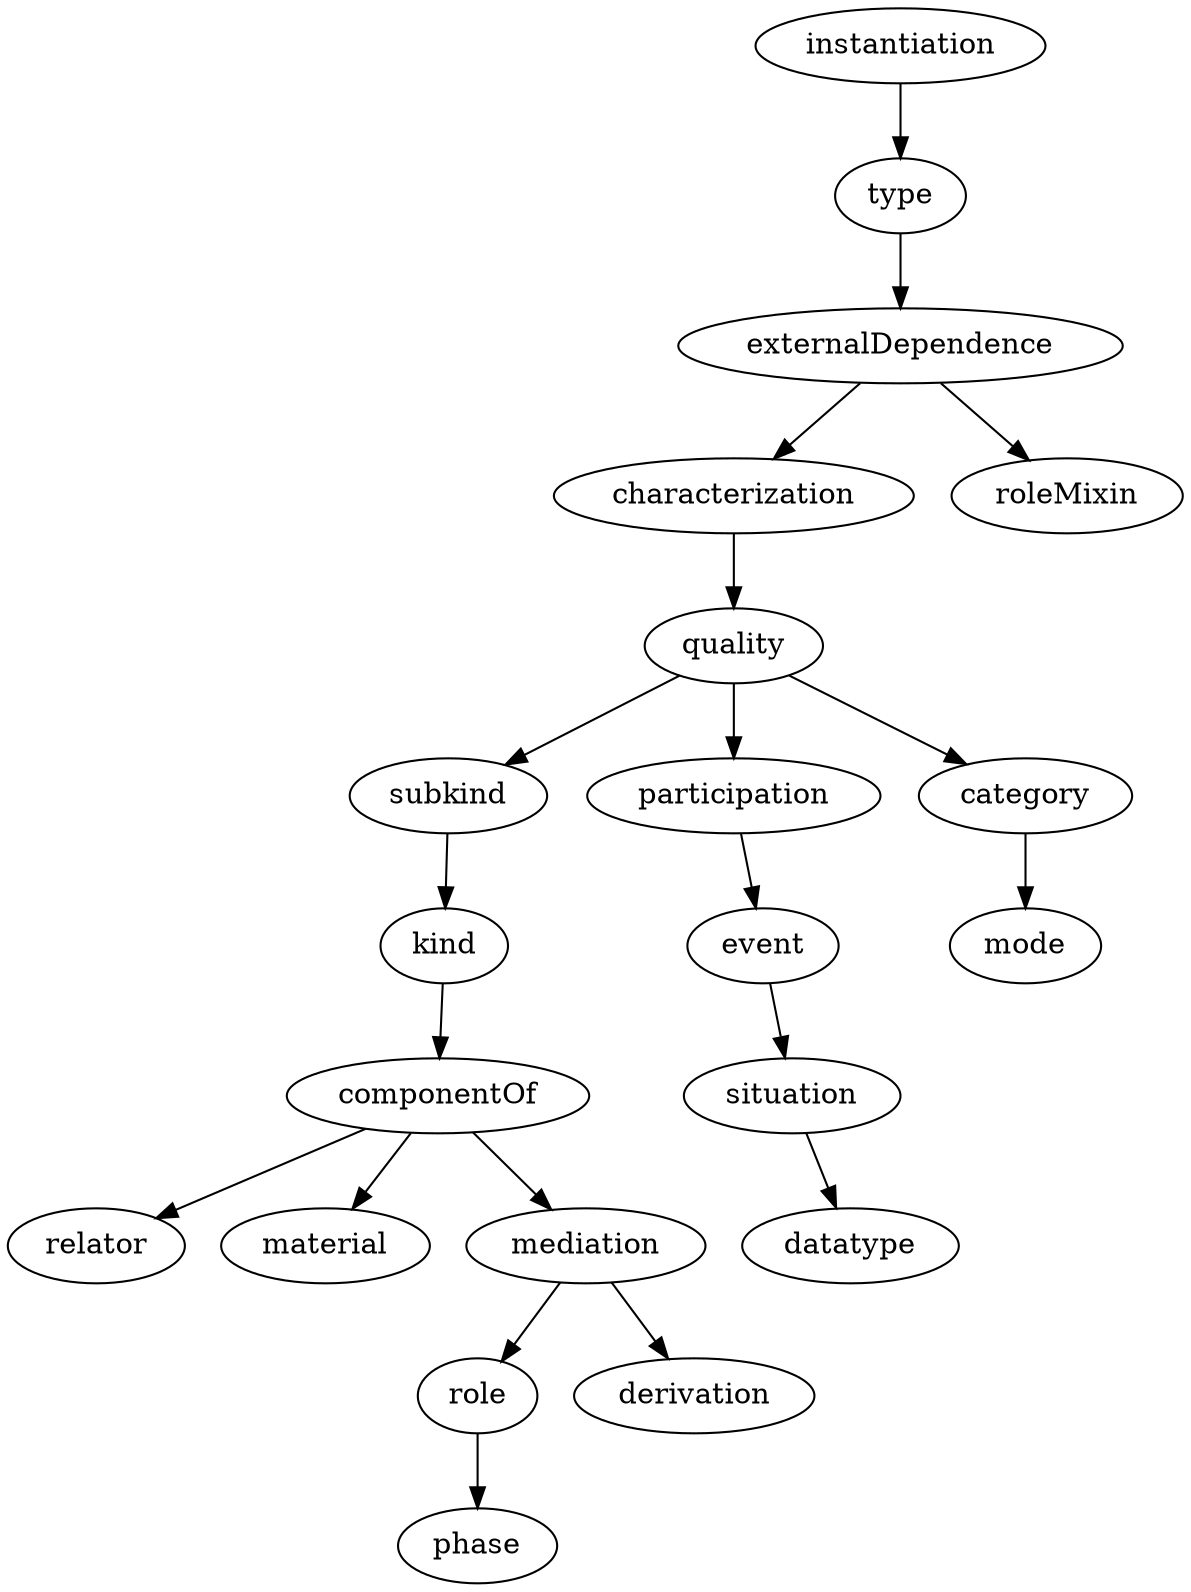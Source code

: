 strict digraph  {
instantiation;
type;
externalDependence;
characterization;
roleMixin;
quality;
subkind;
participation;
category;
kind;
componentOf;
relator;
material;
mediation;
role;
derivation;
phase;
event;
situation;
datatype;
mode;
instantiation -> type;
type -> externalDependence;
externalDependence -> characterization;
externalDependence -> roleMixin;
characterization -> quality;
quality -> subkind;
quality -> participation;
quality -> category;
subkind -> kind;
participation -> event;
category -> mode;
kind -> componentOf;
componentOf -> relator;
componentOf -> material;
componentOf -> mediation;
mediation -> role;
mediation -> derivation;
role -> phase;
event -> situation;
situation -> datatype;
}
